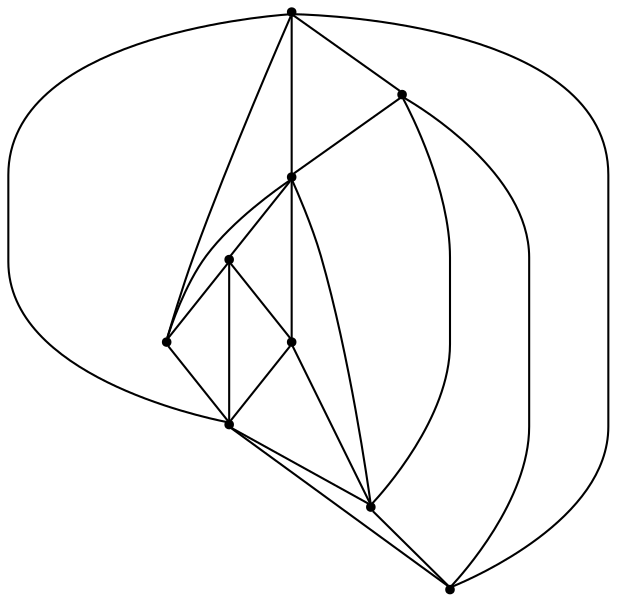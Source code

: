 graph {
  node [shape=point,comment="{\"directed\":false,\"doi\":\"10.1007/978-3-030-04414-5_23\",\"figure\":\"2\"}"]

  v0 [pos="823.8353882359413,1533.5770871280656"]
  v1 [pos="683.196312517729,1676.0062752834292"]
  v2 [pos="602.495997263649,1916.9417447338296"]
  v3 [pos="658.971605323118,1634.5668472276654"]
  v4 [pos="630.7337694991747,1719.2793164795148"]
  v5 [pos="602.495997263649,1597.4698189968612"]
  v6 [pos="381.15655065149133,1533.5770871280656"]
  v7 [pos="521.5789170421891,1676.3355320749604"]
  v8 [pos="574.2581614397056,1719.2793164795148"]

  v6 -- v5 [id="-2",pos="381.15655065149133,1533.5770871280656 602.495997263649,1597.4698189968612 602.495997263649,1597.4698189968612 602.495997263649,1597.4698189968612"]
  v6 -- v0 [id="-3",pos="381.15655065149133,1533.5770871280656 823.8353882359413,1533.5770871280656 823.8353882359413,1533.5770871280656 823.8353882359413,1533.5770871280656"]
  v0 -- v1 [id="-4",pos="823.8353882359413,1533.5770871280656 683.196312517729,1676.0062752834292 683.196312517729,1676.0062752834292 683.196312517729,1676.0062752834292"]
  v0 -- v2 [id="-5",pos="823.8353882359413,1533.5770871280656 602.495997263649,1916.9417447338296 602.495997263649,1916.9417447338296 602.495997263649,1916.9417447338296"]
  v0 -- v3 [id="-6",pos="823.8353882359413,1533.5770871280656 658.971605323118,1634.5668472276654 658.971605323118,1634.5668472276654 658.971605323118,1634.5668472276654"]
  v7 -- v8 [id="-8",pos="521.5789170421891,1676.3355320749604 574.2581614397056,1719.2793164795148 574.2581614397056,1719.2793164795148 574.2581614397056,1719.2793164795148"]
  v7 -- v5 [id="-9",pos="521.5789170421891,1676.3355320749604 602.495997263649,1597.4698189968612 602.495997263649,1597.4698189968612 602.495997263649,1597.4698189968612"]
  v7 -- v6 [id="-12",pos="521.5789170421891,1676.3355320749604 381.15655065149133,1533.5770871280656 381.15655065149133,1533.5770871280656 381.15655065149133,1533.5770871280656"]
  v1 -- v4 [id="-13",pos="683.196312517729,1676.0062752834292 630.7337694991747,1719.2793164795148 630.7337694991747,1719.2793164795148 630.7337694991747,1719.2793164795148"]
  v1 -- v2 [id="-15",pos="683.196312517729,1676.0062752834292 602.495997263649,1916.9417447338296 602.495997263649,1916.9417447338296 602.495997263649,1916.9417447338296"]
  v3 -- v1 [id="-18",pos="658.971605323118,1634.5668472276654 683.196312517729,1676.0062752834292 683.196312517729,1676.0062752834292 683.196312517729,1676.0062752834292"]
  v4 -- v3 [id="-22",pos="630.7337694991747,1719.2793164795148 658.971605323118,1634.5668472276654 658.971605323118,1634.5668472276654 658.971605323118,1634.5668472276654"]
  v8 -- v5 [id="-24",pos="574.2581614397056,1719.2793164795148 602.495997263649,1597.4698189968612 602.495997263649,1597.4698189968612 602.495997263649,1597.4698189968612"]
  v8 -- v2 [id="-25",pos="574.2581614397056,1719.2793164795148 602.495997263649,1916.9417447338296 602.495997263649,1916.9417447338296 602.495997263649,1916.9417447338296"]
  v8 -- v4 [id="-27",pos="574.2581614397056,1719.2793164795148 630.7337694991747,1719.2793164795148 630.7337694991747,1719.2793164795148 630.7337694991747,1719.2793164795148"]
  v5 -- v4 [id="-33",pos="602.495997263649,1597.4698189968612 630.7337694991747,1719.2793164795148 630.7337694991747,1719.2793164795148 630.7337694991747,1719.2793164795148"]
  v5 -- v0 [id="-34",pos="602.495997263649,1597.4698189968612 823.8353882359413,1533.5770871280656 823.8353882359413,1533.5770871280656 823.8353882359413,1533.5770871280656"]
  v2 -- v6 [id="-37",pos="602.495997263649,1916.9417447338296 381.15655065149133,1533.5770871280656 381.15655065149133,1533.5770871280656 381.15655065149133,1533.5770871280656"]
  v2 -- v7 [id="-39",pos="602.495997263649,1916.9417447338296 521.5789170421891,1676.3355320749604 521.5789170421891,1676.3355320749604 521.5789170421891,1676.3355320749604"]
  v5 -- v3 [id="-40",pos="602.495997263649,1597.4698189968612 658.971605323118,1634.5668472276654 658.971605323118,1634.5668472276654 658.971605323118,1634.5668472276654"]
  v2 -- v4 [id="-41",pos="602.495997263649,1916.9417447338296 630.7337694991747,1719.2793164795148 630.7337694991747,1719.2793164795148 630.7337694991747,1719.2793164795148"]
}
